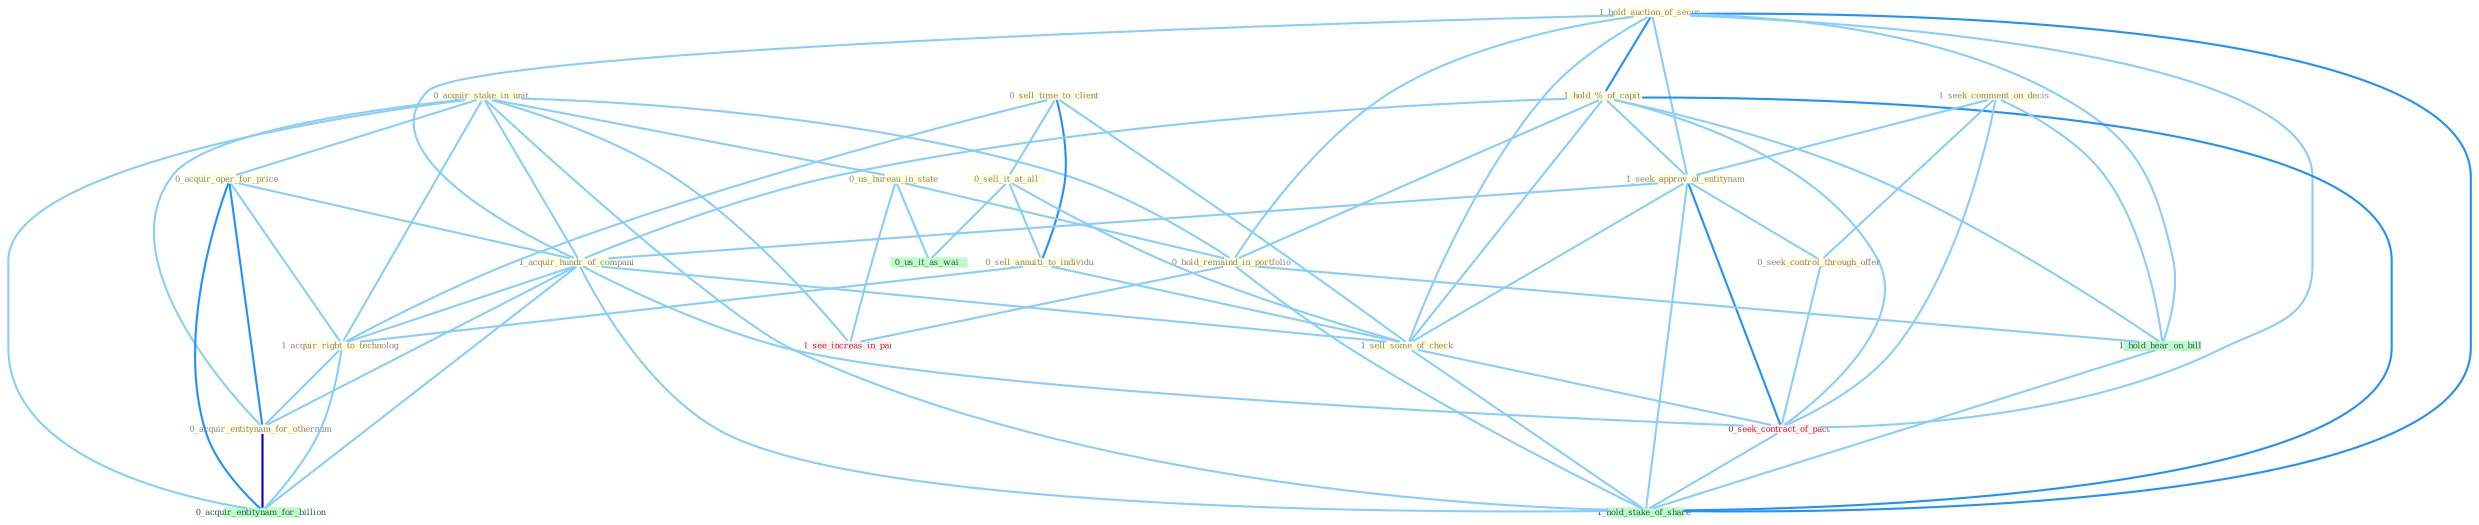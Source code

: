 Graph G{ 
    node
    [shape=polygon,style=filled,width=.5,height=.06,color="#BDFCC9",fixedsize=true,fontsize=4,
    fontcolor="#2f4f4f"];
    {node
    [color="#ffffe0", fontcolor="#8b7d6b"] "0_acquir_stake_in_unit " "1_hold_auction_of_secur " "0_acquir_oper_for_price " "0_sell_time_to_client " "0_sell_it_at_all " "1_hold_%_of_capit " "1_seek_comment_on_decis " "1_seek_approv_of_entitynam " "1_acquir_hundr_of_compani " "0_sell_annuiti_to_individu " "1_acquir_right_to_technolog " "1_sell_some_of_check " "0_acquir_entitynam_for_othernum " "0_seek_control_through_offer " "0_us_bureau_in_state " "0_hold_remaind_in_portfolio "}
{node [color="#fff0f5", fontcolor="#b22222"] "0_seek_contract_of_pact " "1_see_increas_in_pai "}
edge [color="#B0E2FF"];

	"0_acquir_stake_in_unit " -- "0_acquir_oper_for_price " [w="1", color="#87cefa" ];
	"0_acquir_stake_in_unit " -- "1_acquir_hundr_of_compani " [w="1", color="#87cefa" ];
	"0_acquir_stake_in_unit " -- "1_acquir_right_to_technolog " [w="1", color="#87cefa" ];
	"0_acquir_stake_in_unit " -- "0_acquir_entitynam_for_othernum " [w="1", color="#87cefa" ];
	"0_acquir_stake_in_unit " -- "0_us_bureau_in_state " [w="1", color="#87cefa" ];
	"0_acquir_stake_in_unit " -- "0_hold_remaind_in_portfolio " [w="1", color="#87cefa" ];
	"0_acquir_stake_in_unit " -- "0_acquir_entitynam_for_billion " [w="1", color="#87cefa" ];
	"0_acquir_stake_in_unit " -- "1_see_increas_in_pai " [w="1", color="#87cefa" ];
	"0_acquir_stake_in_unit " -- "1_hold_stake_of_share " [w="1", color="#87cefa" ];
	"1_hold_auction_of_secur " -- "1_hold_%_of_capit " [w="2", color="#1e90ff" , len=0.8];
	"1_hold_auction_of_secur " -- "1_seek_approv_of_entitynam " [w="1", color="#87cefa" ];
	"1_hold_auction_of_secur " -- "1_acquir_hundr_of_compani " [w="1", color="#87cefa" ];
	"1_hold_auction_of_secur " -- "1_sell_some_of_check " [w="1", color="#87cefa" ];
	"1_hold_auction_of_secur " -- "0_hold_remaind_in_portfolio " [w="1", color="#87cefa" ];
	"1_hold_auction_of_secur " -- "0_seek_contract_of_pact " [w="1", color="#87cefa" ];
	"1_hold_auction_of_secur " -- "1_hold_hear_on_bill " [w="1", color="#87cefa" ];
	"1_hold_auction_of_secur " -- "1_hold_stake_of_share " [w="2", color="#1e90ff" , len=0.8];
	"0_acquir_oper_for_price " -- "1_acquir_hundr_of_compani " [w="1", color="#87cefa" ];
	"0_acquir_oper_for_price " -- "1_acquir_right_to_technolog " [w="1", color="#87cefa" ];
	"0_acquir_oper_for_price " -- "0_acquir_entitynam_for_othernum " [w="2", color="#1e90ff" , len=0.8];
	"0_acquir_oper_for_price " -- "0_acquir_entitynam_for_billion " [w="2", color="#1e90ff" , len=0.8];
	"0_sell_time_to_client " -- "0_sell_it_at_all " [w="1", color="#87cefa" ];
	"0_sell_time_to_client " -- "0_sell_annuiti_to_individu " [w="2", color="#1e90ff" , len=0.8];
	"0_sell_time_to_client " -- "1_acquir_right_to_technolog " [w="1", color="#87cefa" ];
	"0_sell_time_to_client " -- "1_sell_some_of_check " [w="1", color="#87cefa" ];
	"0_sell_it_at_all " -- "0_sell_annuiti_to_individu " [w="1", color="#87cefa" ];
	"0_sell_it_at_all " -- "1_sell_some_of_check " [w="1", color="#87cefa" ];
	"0_sell_it_at_all " -- "0_us_it_as_wai " [w="1", color="#87cefa" ];
	"1_hold_%_of_capit " -- "1_seek_approv_of_entitynam " [w="1", color="#87cefa" ];
	"1_hold_%_of_capit " -- "1_acquir_hundr_of_compani " [w="1", color="#87cefa" ];
	"1_hold_%_of_capit " -- "1_sell_some_of_check " [w="1", color="#87cefa" ];
	"1_hold_%_of_capit " -- "0_hold_remaind_in_portfolio " [w="1", color="#87cefa" ];
	"1_hold_%_of_capit " -- "0_seek_contract_of_pact " [w="1", color="#87cefa" ];
	"1_hold_%_of_capit " -- "1_hold_hear_on_bill " [w="1", color="#87cefa" ];
	"1_hold_%_of_capit " -- "1_hold_stake_of_share " [w="2", color="#1e90ff" , len=0.8];
	"1_seek_comment_on_decis " -- "1_seek_approv_of_entitynam " [w="1", color="#87cefa" ];
	"1_seek_comment_on_decis " -- "0_seek_control_through_offer " [w="1", color="#87cefa" ];
	"1_seek_comment_on_decis " -- "0_seek_contract_of_pact " [w="1", color="#87cefa" ];
	"1_seek_comment_on_decis " -- "1_hold_hear_on_bill " [w="1", color="#87cefa" ];
	"1_seek_approv_of_entitynam " -- "1_acquir_hundr_of_compani " [w="1", color="#87cefa" ];
	"1_seek_approv_of_entitynam " -- "1_sell_some_of_check " [w="1", color="#87cefa" ];
	"1_seek_approv_of_entitynam " -- "0_seek_control_through_offer " [w="1", color="#87cefa" ];
	"1_seek_approv_of_entitynam " -- "0_seek_contract_of_pact " [w="2", color="#1e90ff" , len=0.8];
	"1_seek_approv_of_entitynam " -- "1_hold_stake_of_share " [w="1", color="#87cefa" ];
	"1_acquir_hundr_of_compani " -- "1_acquir_right_to_technolog " [w="1", color="#87cefa" ];
	"1_acquir_hundr_of_compani " -- "1_sell_some_of_check " [w="1", color="#87cefa" ];
	"1_acquir_hundr_of_compani " -- "0_acquir_entitynam_for_othernum " [w="1", color="#87cefa" ];
	"1_acquir_hundr_of_compani " -- "0_seek_contract_of_pact " [w="1", color="#87cefa" ];
	"1_acquir_hundr_of_compani " -- "0_acquir_entitynam_for_billion " [w="1", color="#87cefa" ];
	"1_acquir_hundr_of_compani " -- "1_hold_stake_of_share " [w="1", color="#87cefa" ];
	"0_sell_annuiti_to_individu " -- "1_acquir_right_to_technolog " [w="1", color="#87cefa" ];
	"0_sell_annuiti_to_individu " -- "1_sell_some_of_check " [w="1", color="#87cefa" ];
	"1_acquir_right_to_technolog " -- "0_acquir_entitynam_for_othernum " [w="1", color="#87cefa" ];
	"1_acquir_right_to_technolog " -- "0_acquir_entitynam_for_billion " [w="1", color="#87cefa" ];
	"1_sell_some_of_check " -- "0_seek_contract_of_pact " [w="1", color="#87cefa" ];
	"1_sell_some_of_check " -- "1_hold_stake_of_share " [w="1", color="#87cefa" ];
	"0_acquir_entitynam_for_othernum " -- "0_acquir_entitynam_for_billion " [w="3", color="#0000cd" , len=0.6];
	"0_seek_control_through_offer " -- "0_seek_contract_of_pact " [w="1", color="#87cefa" ];
	"0_us_bureau_in_state " -- "0_hold_remaind_in_portfolio " [w="1", color="#87cefa" ];
	"0_us_bureau_in_state " -- "0_us_it_as_wai " [w="1", color="#87cefa" ];
	"0_us_bureau_in_state " -- "1_see_increas_in_pai " [w="1", color="#87cefa" ];
	"0_hold_remaind_in_portfolio " -- "1_see_increas_in_pai " [w="1", color="#87cefa" ];
	"0_hold_remaind_in_portfolio " -- "1_hold_hear_on_bill " [w="1", color="#87cefa" ];
	"0_hold_remaind_in_portfolio " -- "1_hold_stake_of_share " [w="1", color="#87cefa" ];
	"0_seek_contract_of_pact " -- "1_hold_stake_of_share " [w="1", color="#87cefa" ];
	"1_hold_hear_on_bill " -- "1_hold_stake_of_share " [w="1", color="#87cefa" ];
}